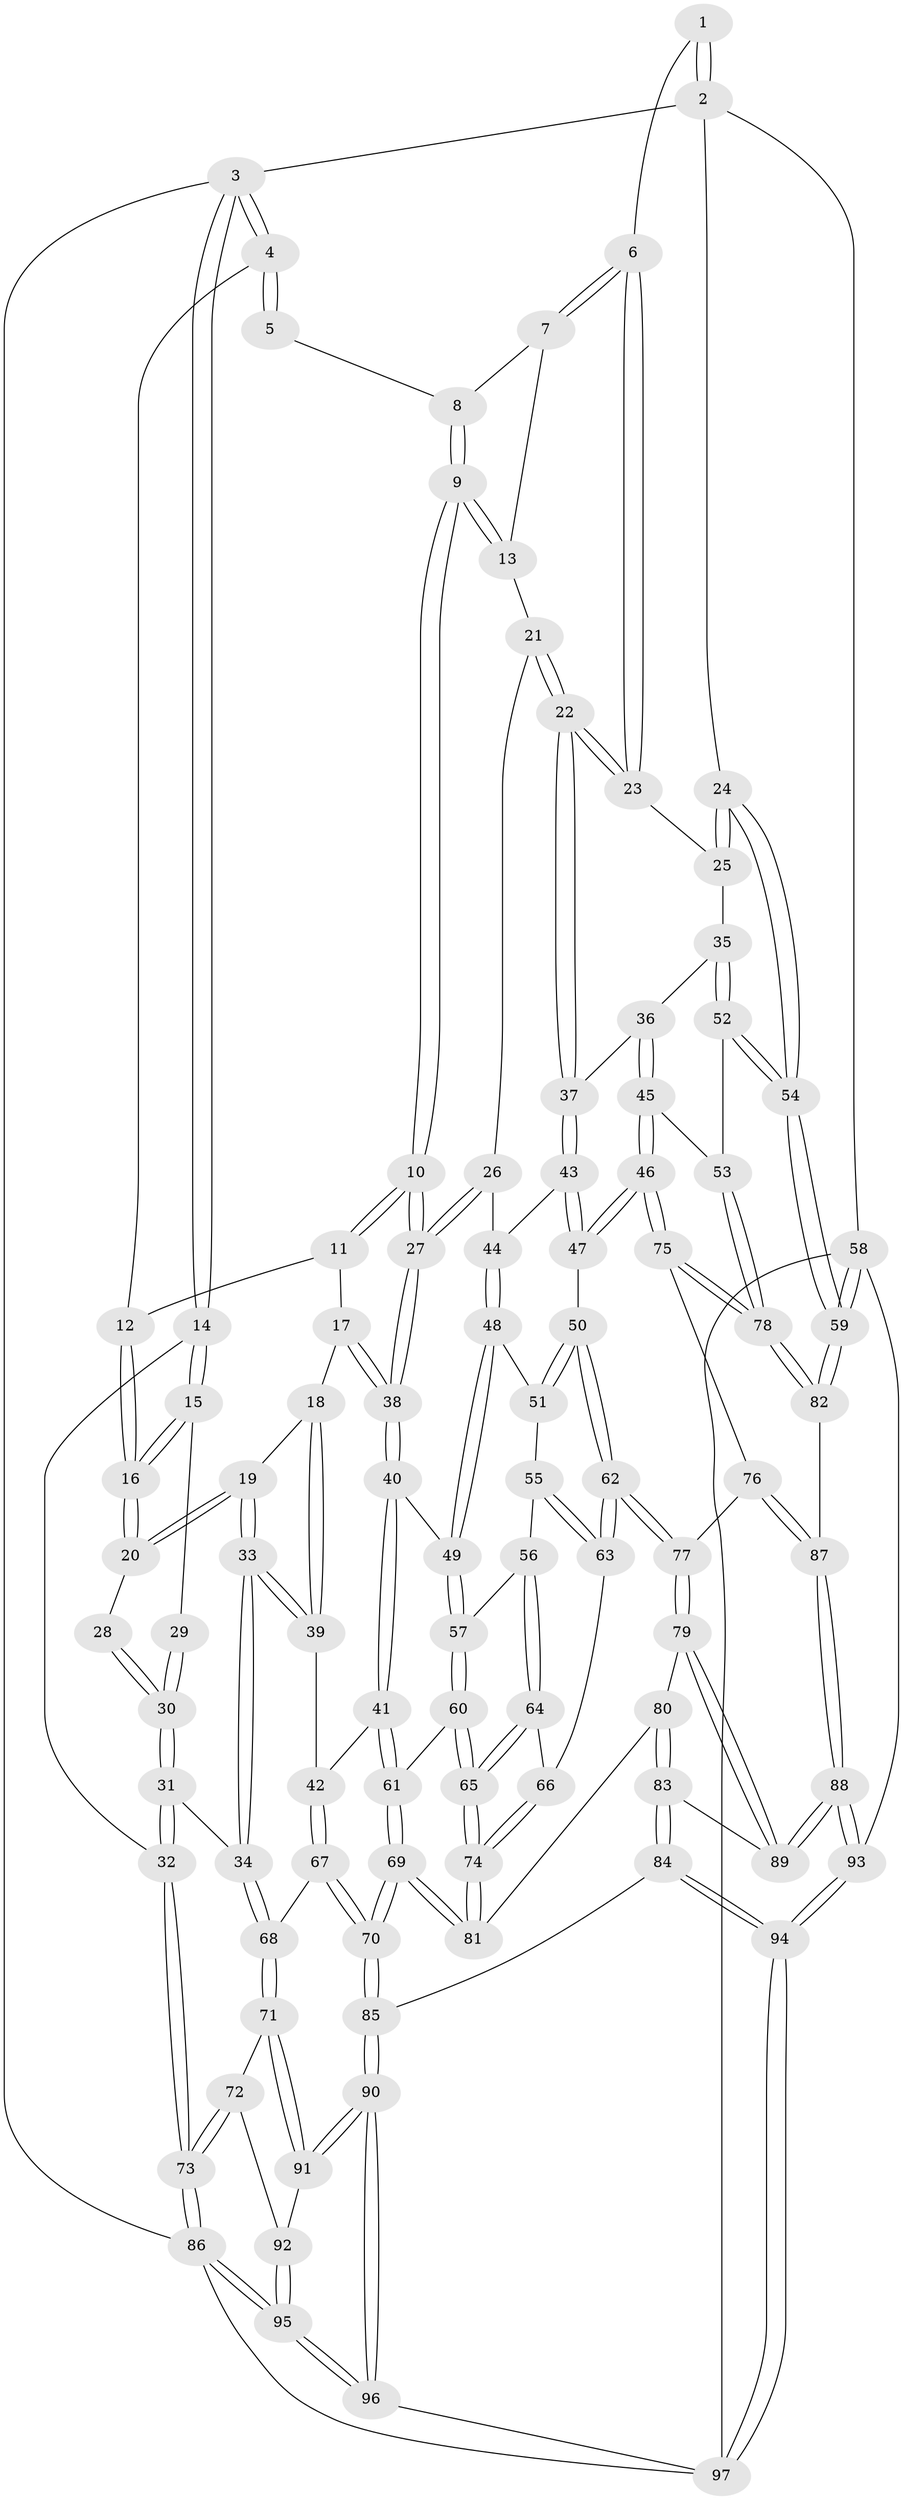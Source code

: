 // coarse degree distribution, {4: 0.27586206896551724, 3: 0.20689655172413793, 6: 0.13793103448275862, 2: 0.10344827586206896, 1: 0.034482758620689655, 7: 0.034482758620689655, 5: 0.1724137931034483, 9: 0.034482758620689655}
// Generated by graph-tools (version 1.1) at 2025/05/03/04/25 22:05:37]
// undirected, 97 vertices, 239 edges
graph export_dot {
graph [start="1"]
  node [color=gray90,style=filled];
  1 [pos="+0.8711759021325352+0"];
  2 [pos="+1+0"];
  3 [pos="+0+0"];
  4 [pos="+0.31615262739361133+0"];
  5 [pos="+0.4856663407049322+0"];
  6 [pos="+0.7706952046396217+0.07374246152579288"];
  7 [pos="+0.6180526806066612+0.06500360497430809"];
  8 [pos="+0.5769014558347397+0.026704931869746554"];
  9 [pos="+0.52686346355643+0.16876108551104288"];
  10 [pos="+0.4992228000542267+0.20210439111762818"];
  11 [pos="+0.4022186673379207+0.014611482560931715"];
  12 [pos="+0.3103756641209795+0"];
  13 [pos="+0.6268760316628076+0.1282252443638378"];
  14 [pos="+0+0.13906701018782092"];
  15 [pos="+0+0.11664719396739977"];
  16 [pos="+0.2750599061435479+0"];
  17 [pos="+0.3816080787503366+0.21293758485524697"];
  18 [pos="+0.28605605260508893+0.18173371334223654"];
  19 [pos="+0.24094025251708465+0.12427842879255546"];
  20 [pos="+0.234237621696863+0.10584448473862221"];
  21 [pos="+0.6750385847421745+0.1651686336123525"];
  22 [pos="+0.764108571735533+0.17684059559077517"];
  23 [pos="+0.7751832790894077+0.14813867283141816"];
  24 [pos="+1+0"];
  25 [pos="+0.9146497942079467+0.13887614903775702"];
  26 [pos="+0.5778570165737921+0.22325663892589165"];
  27 [pos="+0.4973712130686485+0.2229923116491526"];
  28 [pos="+0.18707513514465776+0.1265556092061309"];
  29 [pos="+0.0753779155011574+0.1452521125688083"];
  30 [pos="+0.08198838006530475+0.2756736032253476"];
  31 [pos="+0.047815533620597546+0.385634753743311"];
  32 [pos="+0+0.4286917192342109"];
  33 [pos="+0.1344982240222771+0.37208405210731416"];
  34 [pos="+0.0952854224631711+0.38737116230363117"];
  35 [pos="+0.9465645756345145+0.2597669632144085"];
  36 [pos="+0.8459256394474312+0.24548765935989822"];
  37 [pos="+0.76442377717994+0.17951048781788506"];
  38 [pos="+0.4766445650780081+0.25623400897602355"];
  39 [pos="+0.28352409715976795+0.3637838803207045"];
  40 [pos="+0.47315096496591913+0.32526482022874437"];
  41 [pos="+0.3906346328732123+0.3779014072763226"];
  42 [pos="+0.3213684359016305+0.3829753725646977"];
  43 [pos="+0.7459895341808407+0.21643908937658243"];
  44 [pos="+0.6721524116566057+0.276782453679096"];
  45 [pos="+0.8241735727709932+0.440203307734593"];
  46 [pos="+0.818038423433896+0.4422873465539475"];
  47 [pos="+0.7844048522040893+0.4373719491625159"];
  48 [pos="+0.6559018723882329+0.32790977506322694"];
  49 [pos="+0.5234370675489345+0.36249069482131685"];
  50 [pos="+0.7734141021379766+0.4392114855710587"];
  51 [pos="+0.7092402780070596+0.3852356397495019"];
  52 [pos="+1+0.3687924191608005"];
  53 [pos="+0.9146438381723289+0.434058939417889"];
  54 [pos="+1+0.3698815609458583"];
  55 [pos="+0.5694555594719092+0.41530924792357005"];
  56 [pos="+0.556361243636256+0.40950486796235513"];
  57 [pos="+0.5238159019367253+0.36331239302523455"];
  58 [pos="+1+0.7730145337700521"];
  59 [pos="+1+0.7184732339344702"];
  60 [pos="+0.478884969866534+0.5168049705286576"];
  61 [pos="+0.4222113023862342+0.5171446406437433"];
  62 [pos="+0.7079712800889869+0.4872413004738117"];
  63 [pos="+0.6915919921335185+0.48755130048213363"];
  64 [pos="+0.5552198776524351+0.47597074167100106"];
  65 [pos="+0.5240647237122642+0.5389021758538832"];
  66 [pos="+0.6253704451601368+0.5239536337267239"];
  67 [pos="+0.2704170470474918+0.6053150738390303"];
  68 [pos="+0.26146310989830346+0.6037222675286739"];
  69 [pos="+0.3518518012065517+0.631288974007493"];
  70 [pos="+0.32868960117640295+0.6470287482490444"];
  71 [pos="+0.10438288713903622+0.6557589556071043"];
  72 [pos="+0+0.6712555396474009"];
  73 [pos="+0+0.6179626383818578"];
  74 [pos="+0.5573508088484728+0.6090340636555283"];
  75 [pos="+0.8313888324864473+0.6110429848723988"];
  76 [pos="+0.7598191595775938+0.6519477192225375"];
  77 [pos="+0.7020908030297662+0.6377811377744271"];
  78 [pos="+0.9306913313740078+0.6605744252403132"];
  79 [pos="+0.662278924664761+0.6585991826156659"];
  80 [pos="+0.5581905389247352+0.6141766723680462"];
  81 [pos="+0.557262163515096+0.6127505034875844"];
  82 [pos="+0.9358448049979201+0.6655396622364663"];
  83 [pos="+0.5036497175032753+0.7864271190726968"];
  84 [pos="+0.4748760327676766+0.8142812079657736"];
  85 [pos="+0.3540009698657238+0.7978757793295045"];
  86 [pos="+0+1"];
  87 [pos="+0.8105498372716754+0.8012444354940653"];
  88 [pos="+0.7825225028995256+0.9110082644206922"];
  89 [pos="+0.6531629901215849+0.7464789666796104"];
  90 [pos="+0.3407278951512821+0.8125819433820453"];
  91 [pos="+0.2392650699171576+0.8073584172644285"];
  92 [pos="+0.11335348413326062+0.8301483901590112"];
  93 [pos="+0.7846769838143968+0.9278509669090019"];
  94 [pos="+0.7053565220157713+1"];
  95 [pos="+0.0375534399573326+1"];
  96 [pos="+0.24081337092053187+1"];
  97 [pos="+0.7033475809098747+1"];
  1 -- 2;
  1 -- 2;
  1 -- 6;
  2 -- 3;
  2 -- 24;
  2 -- 58;
  3 -- 4;
  3 -- 4;
  3 -- 14;
  3 -- 14;
  3 -- 86;
  4 -- 5;
  4 -- 5;
  4 -- 12;
  5 -- 8;
  6 -- 7;
  6 -- 7;
  6 -- 23;
  6 -- 23;
  7 -- 8;
  7 -- 13;
  8 -- 9;
  8 -- 9;
  9 -- 10;
  9 -- 10;
  9 -- 13;
  9 -- 13;
  10 -- 11;
  10 -- 11;
  10 -- 27;
  10 -- 27;
  11 -- 12;
  11 -- 17;
  12 -- 16;
  12 -- 16;
  13 -- 21;
  14 -- 15;
  14 -- 15;
  14 -- 32;
  15 -- 16;
  15 -- 16;
  15 -- 29;
  16 -- 20;
  16 -- 20;
  17 -- 18;
  17 -- 38;
  17 -- 38;
  18 -- 19;
  18 -- 39;
  18 -- 39;
  19 -- 20;
  19 -- 20;
  19 -- 33;
  19 -- 33;
  20 -- 28;
  21 -- 22;
  21 -- 22;
  21 -- 26;
  22 -- 23;
  22 -- 23;
  22 -- 37;
  22 -- 37;
  23 -- 25;
  24 -- 25;
  24 -- 25;
  24 -- 54;
  24 -- 54;
  25 -- 35;
  26 -- 27;
  26 -- 27;
  26 -- 44;
  27 -- 38;
  27 -- 38;
  28 -- 30;
  28 -- 30;
  29 -- 30;
  29 -- 30;
  30 -- 31;
  30 -- 31;
  31 -- 32;
  31 -- 32;
  31 -- 34;
  32 -- 73;
  32 -- 73;
  33 -- 34;
  33 -- 34;
  33 -- 39;
  33 -- 39;
  34 -- 68;
  34 -- 68;
  35 -- 36;
  35 -- 52;
  35 -- 52;
  36 -- 37;
  36 -- 45;
  36 -- 45;
  37 -- 43;
  37 -- 43;
  38 -- 40;
  38 -- 40;
  39 -- 42;
  40 -- 41;
  40 -- 41;
  40 -- 49;
  41 -- 42;
  41 -- 61;
  41 -- 61;
  42 -- 67;
  42 -- 67;
  43 -- 44;
  43 -- 47;
  43 -- 47;
  44 -- 48;
  44 -- 48;
  45 -- 46;
  45 -- 46;
  45 -- 53;
  46 -- 47;
  46 -- 47;
  46 -- 75;
  46 -- 75;
  47 -- 50;
  48 -- 49;
  48 -- 49;
  48 -- 51;
  49 -- 57;
  49 -- 57;
  50 -- 51;
  50 -- 51;
  50 -- 62;
  50 -- 62;
  51 -- 55;
  52 -- 53;
  52 -- 54;
  52 -- 54;
  53 -- 78;
  53 -- 78;
  54 -- 59;
  54 -- 59;
  55 -- 56;
  55 -- 63;
  55 -- 63;
  56 -- 57;
  56 -- 64;
  56 -- 64;
  57 -- 60;
  57 -- 60;
  58 -- 59;
  58 -- 59;
  58 -- 93;
  58 -- 97;
  59 -- 82;
  59 -- 82;
  60 -- 61;
  60 -- 65;
  60 -- 65;
  61 -- 69;
  61 -- 69;
  62 -- 63;
  62 -- 63;
  62 -- 77;
  62 -- 77;
  63 -- 66;
  64 -- 65;
  64 -- 65;
  64 -- 66;
  65 -- 74;
  65 -- 74;
  66 -- 74;
  66 -- 74;
  67 -- 68;
  67 -- 70;
  67 -- 70;
  68 -- 71;
  68 -- 71;
  69 -- 70;
  69 -- 70;
  69 -- 81;
  69 -- 81;
  70 -- 85;
  70 -- 85;
  71 -- 72;
  71 -- 91;
  71 -- 91;
  72 -- 73;
  72 -- 73;
  72 -- 92;
  73 -- 86;
  73 -- 86;
  74 -- 81;
  74 -- 81;
  75 -- 76;
  75 -- 78;
  75 -- 78;
  76 -- 77;
  76 -- 87;
  76 -- 87;
  77 -- 79;
  77 -- 79;
  78 -- 82;
  78 -- 82;
  79 -- 80;
  79 -- 89;
  79 -- 89;
  80 -- 81;
  80 -- 83;
  80 -- 83;
  82 -- 87;
  83 -- 84;
  83 -- 84;
  83 -- 89;
  84 -- 85;
  84 -- 94;
  84 -- 94;
  85 -- 90;
  85 -- 90;
  86 -- 95;
  86 -- 95;
  86 -- 97;
  87 -- 88;
  87 -- 88;
  88 -- 89;
  88 -- 89;
  88 -- 93;
  88 -- 93;
  90 -- 91;
  90 -- 91;
  90 -- 96;
  90 -- 96;
  91 -- 92;
  92 -- 95;
  92 -- 95;
  93 -- 94;
  93 -- 94;
  94 -- 97;
  94 -- 97;
  95 -- 96;
  95 -- 96;
  96 -- 97;
}
